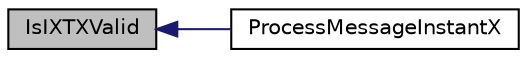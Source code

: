 digraph "IsIXTXValid"
{
  edge [fontname="Helvetica",fontsize="10",labelfontname="Helvetica",labelfontsize="10"];
  node [fontname="Helvetica",fontsize="10",shape=record];
  rankdir="LR";
  Node60 [label="IsIXTXValid",height=0.2,width=0.4,color="black", fillcolor="grey75", style="filled", fontcolor="black"];
  Node60 -> Node61 [dir="back",color="midnightblue",fontsize="10",style="solid",fontname="Helvetica"];
  Node61 [label="ProcessMessageInstantX",height=0.2,width=0.4,color="black", fillcolor="white", style="filled",URL="$instantx_8h.html#aa516cb499ead2691d8ab216a499db5d0"];
}
